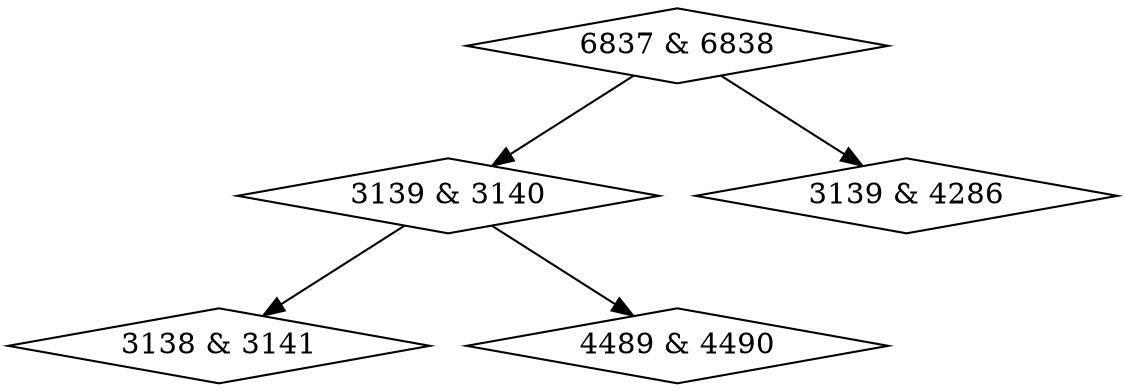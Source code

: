 digraph {
0 [label = "3138 & 3141", shape = diamond];
1 [label = "3139 & 3140", shape = diamond];
2 [label = "3139 & 4286", shape = diamond];
3 [label = "4489 & 4490", shape = diamond];
4 [label = "6837 & 6838", shape = diamond];
1->0;
1->3;
4->1;
4->2;
}
